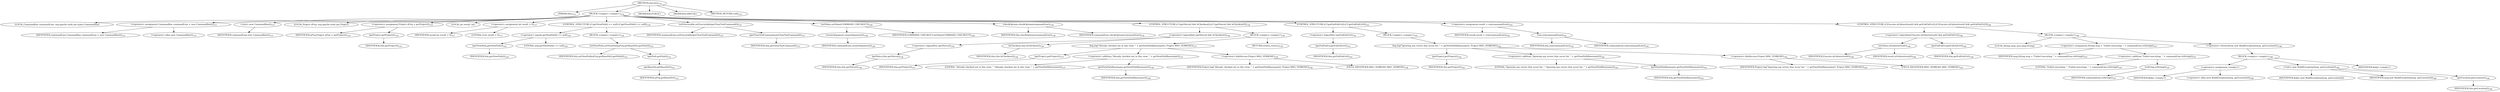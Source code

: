 digraph "execute" {  
"99" [label = <(METHOD,execute)<SUB>114</SUB>> ]
"6" [label = <(PARAM,this)<SUB>114</SUB>> ]
"100" [label = <(BLOCK,&lt;empty&gt;,&lt;empty&gt;)<SUB>114</SUB>> ]
"4" [label = <(LOCAL,Commandline commandLine: org.apache.tools.ant.types.Commandline)> ]
"101" [label = <(&lt;operator&gt;.assignment,Commandline commandLine = new Commandline())<SUB>115</SUB>> ]
"102" [label = <(IDENTIFIER,commandLine,Commandline commandLine = new Commandline())<SUB>115</SUB>> ]
"103" [label = <(&lt;operator&gt;.alloc,new Commandline())<SUB>115</SUB>> ]
"104" [label = <(&lt;init&gt;,new Commandline())<SUB>115</SUB>> ]
"3" [label = <(IDENTIFIER,commandLine,new Commandline())<SUB>115</SUB>> ]
"105" [label = <(LOCAL,Project aProj: org.apache.tools.ant.Project)> ]
"106" [label = <(&lt;operator&gt;.assignment,Project aProj = getProject())<SUB>116</SUB>> ]
"107" [label = <(IDENTIFIER,aProj,Project aProj = getProject())<SUB>116</SUB>> ]
"108" [label = <(getProject,getProject())<SUB>116</SUB>> ]
"5" [label = <(IDENTIFIER,this,getProject())<SUB>116</SUB>> ]
"109" [label = <(LOCAL,int result: int)> ]
"110" [label = <(&lt;operator&gt;.assignment,int result = 0)<SUB>117</SUB>> ]
"111" [label = <(IDENTIFIER,result,int result = 0)<SUB>117</SUB>> ]
"112" [label = <(LITERAL,0,int result = 0)<SUB>117</SUB>> ]
"113" [label = <(CONTROL_STRUCTURE,if (getViewPath() == null),if (getViewPath() == null))<SUB>120</SUB>> ]
"114" [label = <(&lt;operator&gt;.equals,getViewPath() == null)<SUB>120</SUB>> ]
"115" [label = <(getViewPath,getViewPath())<SUB>120</SUB>> ]
"7" [label = <(IDENTIFIER,this,getViewPath())<SUB>120</SUB>> ]
"116" [label = <(LITERAL,null,getViewPath() == null)<SUB>120</SUB>> ]
"117" [label = <(BLOCK,&lt;empty&gt;,&lt;empty&gt;)<SUB>120</SUB>> ]
"118" [label = <(setViewPath,setViewPath(aProj.getBaseDir().getPath()))<SUB>121</SUB>> ]
"8" [label = <(IDENTIFIER,this,setViewPath(aProj.getBaseDir().getPath()))<SUB>121</SUB>> ]
"119" [label = <(getPath,getPath())<SUB>121</SUB>> ]
"120" [label = <(getBaseDir,getBaseDir())<SUB>121</SUB>> ]
"121" [label = <(IDENTIFIER,aProj,getBaseDir())<SUB>121</SUB>> ]
"122" [label = <(setExecutable,setExecutable(getClearToolCommand()))<SUB>127</SUB>> ]
"123" [label = <(IDENTIFIER,commandLine,setExecutable(getClearToolCommand()))<SUB>127</SUB>> ]
"124" [label = <(getClearToolCommand,getClearToolCommand())<SUB>127</SUB>> ]
"9" [label = <(IDENTIFIER,this,getClearToolCommand())<SUB>127</SUB>> ]
"125" [label = <(setValue,setValue(COMMAND_CHECKOUT))<SUB>128</SUB>> ]
"126" [label = <(createArgument,createArgument())<SUB>128</SUB>> ]
"127" [label = <(IDENTIFIER,commandLine,createArgument())<SUB>128</SUB>> ]
"128" [label = <(IDENTIFIER,COMMAND_CHECKOUT,setValue(COMMAND_CHECKOUT))<SUB>128</SUB>> ]
"129" [label = <(checkOptions,checkOptions(commandLine))<SUB>130</SUB>> ]
"10" [label = <(IDENTIFIER,this,checkOptions(commandLine))<SUB>130</SUB>> ]
"130" [label = <(IDENTIFIER,commandLine,checkOptions(commandLine))<SUB>130</SUB>> ]
"131" [label = <(CONTROL_STRUCTURE,if (!getNotco() &amp;&amp; lsCheckout()),if (!getNotco() &amp;&amp; lsCheckout()))<SUB>136</SUB>> ]
"132" [label = <(&lt;operator&gt;.logicalAnd,!getNotco() &amp;&amp; lsCheckout())<SUB>136</SUB>> ]
"133" [label = <(&lt;operator&gt;.logicalNot,!getNotco())<SUB>136</SUB>> ]
"134" [label = <(getNotco,this.getNotco())<SUB>136</SUB>> ]
"11" [label = <(IDENTIFIER,this,this.getNotco())<SUB>136</SUB>> ]
"135" [label = <(lsCheckout,this.lsCheckout())<SUB>136</SUB>> ]
"12" [label = <(IDENTIFIER,this,this.lsCheckout())<SUB>136</SUB>> ]
"136" [label = <(BLOCK,&lt;empty&gt;,&lt;empty&gt;)<SUB>136</SUB>> ]
"137" [label = <(log,log(&quot;Already checked out in this view: &quot; + getViewPathBasename(), Project.MSG_VERBOSE))<SUB>137</SUB>> ]
"138" [label = <(getProject,getProject())<SUB>137</SUB>> ]
"14" [label = <(IDENTIFIER,this,getProject())<SUB>137</SUB>> ]
"139" [label = <(&lt;operator&gt;.addition,&quot;Already checked out in this view: &quot; + getViewPathBasename())<SUB>137</SUB>> ]
"140" [label = <(LITERAL,&quot;Already checked out in this view: &quot;,&quot;Already checked out in this view: &quot; + getViewPathBasename())<SUB>137</SUB>> ]
"141" [label = <(getViewPathBasename,getViewPathBasename())<SUB>138</SUB>> ]
"13" [label = <(IDENTIFIER,this,getViewPathBasename())<SUB>138</SUB>> ]
"142" [label = <(&lt;operator&gt;.fieldAccess,Project.MSG_VERBOSE)<SUB>138</SUB>> ]
"143" [label = <(IDENTIFIER,Project,log(&quot;Already checked out in this view: &quot; + getViewPathBasename(), Project.MSG_VERBOSE))<SUB>138</SUB>> ]
"144" [label = <(FIELD_IDENTIFIER,MSG_VERBOSE,MSG_VERBOSE)<SUB>138</SUB>> ]
"145" [label = <(RETURN,return;,return;)<SUB>139</SUB>> ]
"146" [label = <(CONTROL_STRUCTURE,if (!getFailOnErr()),if (!getFailOnErr()))<SUB>141</SUB>> ]
"147" [label = <(&lt;operator&gt;.logicalNot,!getFailOnErr())<SUB>141</SUB>> ]
"148" [label = <(getFailOnErr,getFailOnErr())<SUB>141</SUB>> ]
"15" [label = <(IDENTIFIER,this,getFailOnErr())<SUB>141</SUB>> ]
"149" [label = <(BLOCK,&lt;empty&gt;,&lt;empty&gt;)<SUB>141</SUB>> ]
"150" [label = <(log,log(&quot;Ignoring any errors that occur for: &quot; + getViewPathBasename(), Project.MSG_VERBOSE))<SUB>142</SUB>> ]
"151" [label = <(getProject,getProject())<SUB>142</SUB>> ]
"17" [label = <(IDENTIFIER,this,getProject())<SUB>142</SUB>> ]
"152" [label = <(&lt;operator&gt;.addition,&quot;Ignoring any errors that occur for: &quot; + getViewPathBasename())<SUB>142</SUB>> ]
"153" [label = <(LITERAL,&quot;Ignoring any errors that occur for: &quot;,&quot;Ignoring any errors that occur for: &quot; + getViewPathBasename())<SUB>142</SUB>> ]
"154" [label = <(getViewPathBasename,getViewPathBasename())<SUB>143</SUB>> ]
"16" [label = <(IDENTIFIER,this,getViewPathBasename())<SUB>143</SUB>> ]
"155" [label = <(&lt;operator&gt;.fieldAccess,Project.MSG_VERBOSE)<SUB>143</SUB>> ]
"156" [label = <(IDENTIFIER,Project,log(&quot;Ignoring any errors that occur for: &quot; + getViewPathBasename(), Project.MSG_VERBOSE))<SUB>143</SUB>> ]
"157" [label = <(FIELD_IDENTIFIER,MSG_VERBOSE,MSG_VERBOSE)<SUB>143</SUB>> ]
"158" [label = <(&lt;operator&gt;.assignment,result = run(commandLine))<SUB>145</SUB>> ]
"159" [label = <(IDENTIFIER,result,result = run(commandLine))<SUB>145</SUB>> ]
"160" [label = <(run,run(commandLine))<SUB>145</SUB>> ]
"18" [label = <(IDENTIFIER,this,run(commandLine))<SUB>145</SUB>> ]
"161" [label = <(IDENTIFIER,commandLine,run(commandLine))<SUB>145</SUB>> ]
"162" [label = <(CONTROL_STRUCTURE,if (Execute.isFailure(result) &amp;&amp; getFailOnErr()),if (Execute.isFailure(result) &amp;&amp; getFailOnErr()))<SUB>146</SUB>> ]
"163" [label = <(&lt;operator&gt;.logicalAnd,Execute.isFailure(result) &amp;&amp; getFailOnErr())<SUB>146</SUB>> ]
"164" [label = <(isFailure,isFailure(result))<SUB>146</SUB>> ]
"165" [label = <(IDENTIFIER,Execute,isFailure(result))<SUB>146</SUB>> ]
"166" [label = <(IDENTIFIER,result,isFailure(result))<SUB>146</SUB>> ]
"167" [label = <(getFailOnErr,getFailOnErr())<SUB>146</SUB>> ]
"19" [label = <(IDENTIFIER,this,getFailOnErr())<SUB>146</SUB>> ]
"168" [label = <(BLOCK,&lt;empty&gt;,&lt;empty&gt;)<SUB>146</SUB>> ]
"169" [label = <(LOCAL,String msg: java.lang.String)> ]
"170" [label = <(&lt;operator&gt;.assignment,String msg = &quot;Failed executing: &quot; + commandLine.toString())<SUB>147</SUB>> ]
"171" [label = <(IDENTIFIER,msg,String msg = &quot;Failed executing: &quot; + commandLine.toString())<SUB>147</SUB>> ]
"172" [label = <(&lt;operator&gt;.addition,&quot;Failed executing: &quot; + commandLine.toString())<SUB>147</SUB>> ]
"173" [label = <(LITERAL,&quot;Failed executing: &quot;,&quot;Failed executing: &quot; + commandLine.toString())<SUB>147</SUB>> ]
"174" [label = <(toString,toString())<SUB>147</SUB>> ]
"175" [label = <(IDENTIFIER,commandLine,toString())<SUB>147</SUB>> ]
"176" [label = <(&lt;operator&gt;.throw,throw new BuildException(msg, getLocation());)<SUB>148</SUB>> ]
"177" [label = <(BLOCK,&lt;empty&gt;,&lt;empty&gt;)<SUB>148</SUB>> ]
"178" [label = <(&lt;operator&gt;.assignment,&lt;empty&gt;)> ]
"179" [label = <(IDENTIFIER,$obj1,&lt;empty&gt;)> ]
"180" [label = <(&lt;operator&gt;.alloc,new BuildException(msg, getLocation()))<SUB>148</SUB>> ]
"181" [label = <(&lt;init&gt;,new BuildException(msg, getLocation()))<SUB>148</SUB>> ]
"182" [label = <(IDENTIFIER,$obj1,new BuildException(msg, getLocation()))> ]
"183" [label = <(IDENTIFIER,msg,new BuildException(msg, getLocation()))<SUB>148</SUB>> ]
"184" [label = <(getLocation,getLocation())<SUB>148</SUB>> ]
"20" [label = <(IDENTIFIER,this,getLocation())<SUB>148</SUB>> ]
"185" [label = <(IDENTIFIER,$obj1,&lt;empty&gt;)> ]
"186" [label = <(MODIFIER,PUBLIC)> ]
"187" [label = <(MODIFIER,VIRTUAL)> ]
"188" [label = <(METHOD_RETURN,void)<SUB>114</SUB>> ]
  "99" -> "6" 
  "99" -> "100" 
  "99" -> "186" 
  "99" -> "187" 
  "99" -> "188" 
  "100" -> "4" 
  "100" -> "101" 
  "100" -> "104" 
  "100" -> "105" 
  "100" -> "106" 
  "100" -> "109" 
  "100" -> "110" 
  "100" -> "113" 
  "100" -> "122" 
  "100" -> "125" 
  "100" -> "129" 
  "100" -> "131" 
  "100" -> "146" 
  "100" -> "158" 
  "100" -> "162" 
  "101" -> "102" 
  "101" -> "103" 
  "104" -> "3" 
  "106" -> "107" 
  "106" -> "108" 
  "108" -> "5" 
  "110" -> "111" 
  "110" -> "112" 
  "113" -> "114" 
  "113" -> "117" 
  "114" -> "115" 
  "114" -> "116" 
  "115" -> "7" 
  "117" -> "118" 
  "118" -> "8" 
  "118" -> "119" 
  "119" -> "120" 
  "120" -> "121" 
  "122" -> "123" 
  "122" -> "124" 
  "124" -> "9" 
  "125" -> "126" 
  "125" -> "128" 
  "126" -> "127" 
  "129" -> "10" 
  "129" -> "130" 
  "131" -> "132" 
  "131" -> "136" 
  "132" -> "133" 
  "132" -> "135" 
  "133" -> "134" 
  "134" -> "11" 
  "135" -> "12" 
  "136" -> "137" 
  "136" -> "145" 
  "137" -> "138" 
  "137" -> "139" 
  "137" -> "142" 
  "138" -> "14" 
  "139" -> "140" 
  "139" -> "141" 
  "141" -> "13" 
  "142" -> "143" 
  "142" -> "144" 
  "146" -> "147" 
  "146" -> "149" 
  "147" -> "148" 
  "148" -> "15" 
  "149" -> "150" 
  "150" -> "151" 
  "150" -> "152" 
  "150" -> "155" 
  "151" -> "17" 
  "152" -> "153" 
  "152" -> "154" 
  "154" -> "16" 
  "155" -> "156" 
  "155" -> "157" 
  "158" -> "159" 
  "158" -> "160" 
  "160" -> "18" 
  "160" -> "161" 
  "162" -> "163" 
  "162" -> "168" 
  "163" -> "164" 
  "163" -> "167" 
  "164" -> "165" 
  "164" -> "166" 
  "167" -> "19" 
  "168" -> "169" 
  "168" -> "170" 
  "168" -> "176" 
  "170" -> "171" 
  "170" -> "172" 
  "172" -> "173" 
  "172" -> "174" 
  "174" -> "175" 
  "176" -> "177" 
  "177" -> "178" 
  "177" -> "181" 
  "177" -> "185" 
  "178" -> "179" 
  "178" -> "180" 
  "181" -> "182" 
  "181" -> "183" 
  "181" -> "184" 
  "184" -> "20" 
}
